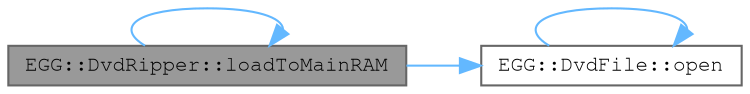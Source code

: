 digraph "EGG::DvdRipper::loadToMainRAM"
{
 // LATEX_PDF_SIZE
  bgcolor="transparent";
  edge [fontname=FreeMono,fontsize=10,labelfontname=FreeMono,labelfontsize=10];
  node [fontname=FreeMono,fontsize=10,shape=box,height=0.2,width=0.4];
  rankdir="LR";
  Node1 [label="EGG::DvdRipper::loadToMainRAM",height=0.2,width=0.4,color="gray40", fillcolor="grey60", style="filled", fontcolor="black",tooltip="Load a file on the disc to main RAM given the path."];
  Node1 -> Node1 [color="steelblue1",style="solid"];
  Node1 -> Node2 [color="steelblue1",style="solid"];
  Node2 [label="EGG::DvdFile::open",height=0.2,width=0.4,color="grey40", fillcolor="white", style="filled",URL="$class_e_g_g_1_1_dvd_file.html#aeddd7a1ad22593c6b7442147767785b9",tooltip="Opens a file given the path."];
  Node2 -> Node2 [color="steelblue1",style="solid"];
}

